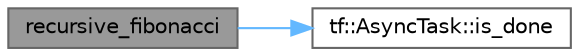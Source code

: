 digraph "recursive_fibonacci"
{
 // LATEX_PDF_SIZE
  bgcolor="transparent";
  edge [fontname=Helvetica,fontsize=10,labelfontname=Helvetica,labelfontsize=10];
  node [fontname=Helvetica,fontsize=10,shape=box,height=0.2,width=0.4];
  rankdir="LR";
  Node1 [id="Node000001",label="recursive_fibonacci",height=0.2,width=0.4,color="gray40", fillcolor="grey60", style="filled", fontcolor="black",tooltip=" "];
  Node1 -> Node2 [id="edge1_Node000001_Node000002",color="steelblue1",style="solid",tooltip=" "];
  Node2 [id="Node000002",label="tf::AsyncTask::is_done",height=0.2,width=0.4,color="grey40", fillcolor="white", style="filled",URL="$classtf_1_1_async_task.html#aefeefa30d7cafdfbb7dc8def542e8e51",tooltip="checks if the async task finishes"];
}
